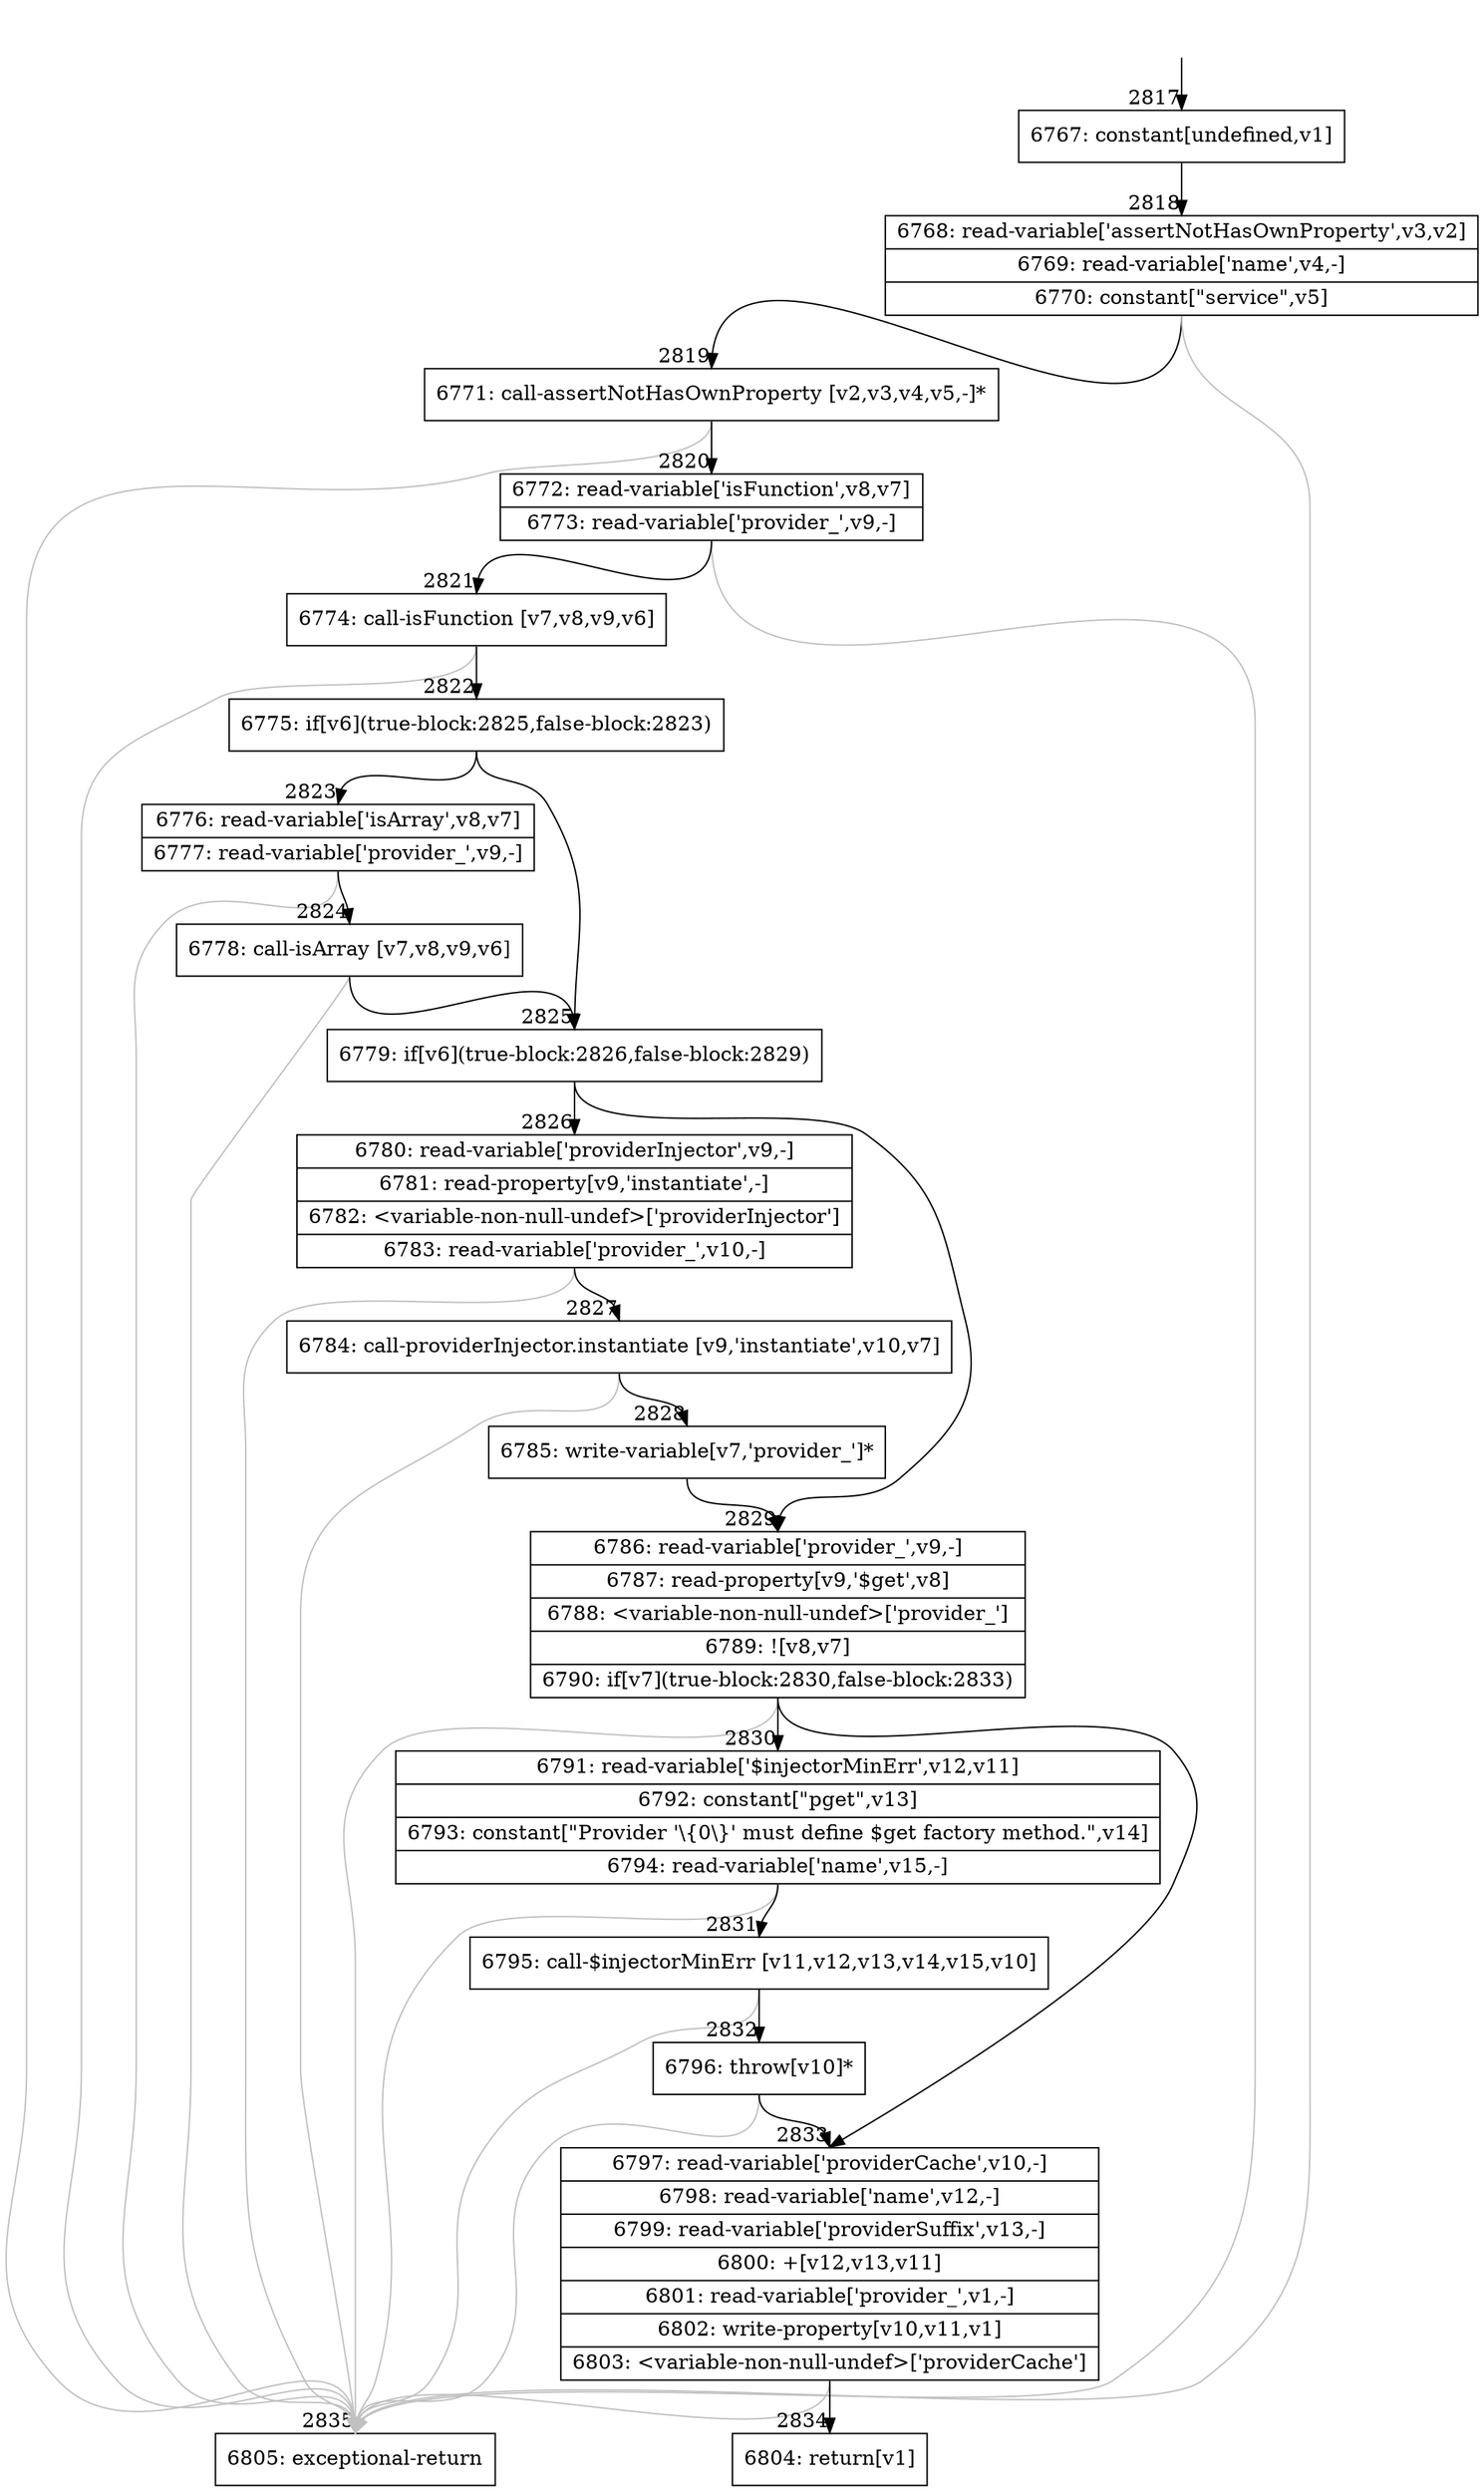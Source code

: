 digraph {
rankdir="TD"
BB_entry230[shape=none,label=""];
BB_entry230 -> BB2817 [tailport=s, headport=n, headlabel="    2817"]
BB2817 [shape=record label="{6767: constant[undefined,v1]}" ] 
BB2817 -> BB2818 [tailport=s, headport=n, headlabel="      2818"]
BB2818 [shape=record label="{6768: read-variable['assertNotHasOwnProperty',v3,v2]|6769: read-variable['name',v4,-]|6770: constant[\"service\",v5]}" ] 
BB2818 -> BB2819 [tailport=s, headport=n, headlabel="      2819"]
BB2818 -> BB2835 [tailport=s, headport=n, color=gray, headlabel="      2835"]
BB2819 [shape=record label="{6771: call-assertNotHasOwnProperty [v2,v3,v4,v5,-]*}" ] 
BB2819 -> BB2820 [tailport=s, headport=n, headlabel="      2820"]
BB2819 -> BB2835 [tailport=s, headport=n, color=gray]
BB2820 [shape=record label="{6772: read-variable['isFunction',v8,v7]|6773: read-variable['provider_',v9,-]}" ] 
BB2820 -> BB2821 [tailport=s, headport=n, headlabel="      2821"]
BB2820 -> BB2835 [tailport=s, headport=n, color=gray]
BB2821 [shape=record label="{6774: call-isFunction [v7,v8,v9,v6]}" ] 
BB2821 -> BB2822 [tailport=s, headport=n, headlabel="      2822"]
BB2821 -> BB2835 [tailport=s, headport=n, color=gray]
BB2822 [shape=record label="{6775: if[v6](true-block:2825,false-block:2823)}" ] 
BB2822 -> BB2825 [tailport=s, headport=n, headlabel="      2825"]
BB2822 -> BB2823 [tailport=s, headport=n, headlabel="      2823"]
BB2823 [shape=record label="{6776: read-variable['isArray',v8,v7]|6777: read-variable['provider_',v9,-]}" ] 
BB2823 -> BB2824 [tailport=s, headport=n, headlabel="      2824"]
BB2823 -> BB2835 [tailport=s, headport=n, color=gray]
BB2824 [shape=record label="{6778: call-isArray [v7,v8,v9,v6]}" ] 
BB2824 -> BB2825 [tailport=s, headport=n]
BB2824 -> BB2835 [tailport=s, headport=n, color=gray]
BB2825 [shape=record label="{6779: if[v6](true-block:2826,false-block:2829)}" ] 
BB2825 -> BB2826 [tailport=s, headport=n, headlabel="      2826"]
BB2825 -> BB2829 [tailport=s, headport=n, headlabel="      2829"]
BB2826 [shape=record label="{6780: read-variable['providerInjector',v9,-]|6781: read-property[v9,'instantiate',-]|6782: \<variable-non-null-undef\>['providerInjector']|6783: read-variable['provider_',v10,-]}" ] 
BB2826 -> BB2827 [tailport=s, headport=n, headlabel="      2827"]
BB2826 -> BB2835 [tailport=s, headport=n, color=gray]
BB2827 [shape=record label="{6784: call-providerInjector.instantiate [v9,'instantiate',v10,v7]}" ] 
BB2827 -> BB2828 [tailport=s, headport=n, headlabel="      2828"]
BB2827 -> BB2835 [tailport=s, headport=n, color=gray]
BB2828 [shape=record label="{6785: write-variable[v7,'provider_']*}" ] 
BB2828 -> BB2829 [tailport=s, headport=n]
BB2829 [shape=record label="{6786: read-variable['provider_',v9,-]|6787: read-property[v9,'$get',v8]|6788: \<variable-non-null-undef\>['provider_']|6789: ![v8,v7]|6790: if[v7](true-block:2830,false-block:2833)}" ] 
BB2829 -> BB2830 [tailport=s, headport=n, headlabel="      2830"]
BB2829 -> BB2833 [tailport=s, headport=n, headlabel="      2833"]
BB2829 -> BB2835 [tailport=s, headport=n, color=gray]
BB2830 [shape=record label="{6791: read-variable['$injectorMinErr',v12,v11]|6792: constant[\"pget\",v13]|6793: constant[\"Provider '\\\{0\\\}' must define $get factory method.\",v14]|6794: read-variable['name',v15,-]}" ] 
BB2830 -> BB2831 [tailport=s, headport=n, headlabel="      2831"]
BB2830 -> BB2835 [tailport=s, headport=n, color=gray]
BB2831 [shape=record label="{6795: call-$injectorMinErr [v11,v12,v13,v14,v15,v10]}" ] 
BB2831 -> BB2832 [tailport=s, headport=n, headlabel="      2832"]
BB2831 -> BB2835 [tailport=s, headport=n, color=gray]
BB2832 [shape=record label="{6796: throw[v10]*}" ] 
BB2832 -> BB2833 [tailport=s, headport=n]
BB2832 -> BB2835 [tailport=s, headport=n, color=gray]
BB2833 [shape=record label="{6797: read-variable['providerCache',v10,-]|6798: read-variable['name',v12,-]|6799: read-variable['providerSuffix',v13,-]|6800: +[v12,v13,v11]|6801: read-variable['provider_',v1,-]|6802: write-property[v10,v11,v1]|6803: \<variable-non-null-undef\>['providerCache']}" ] 
BB2833 -> BB2834 [tailport=s, headport=n, headlabel="      2834"]
BB2833 -> BB2835 [tailport=s, headport=n, color=gray]
BB2834 [shape=record label="{6804: return[v1]}" ] 
BB2835 [shape=record label="{6805: exceptional-return}" ] 
//#$~ 4300
}

